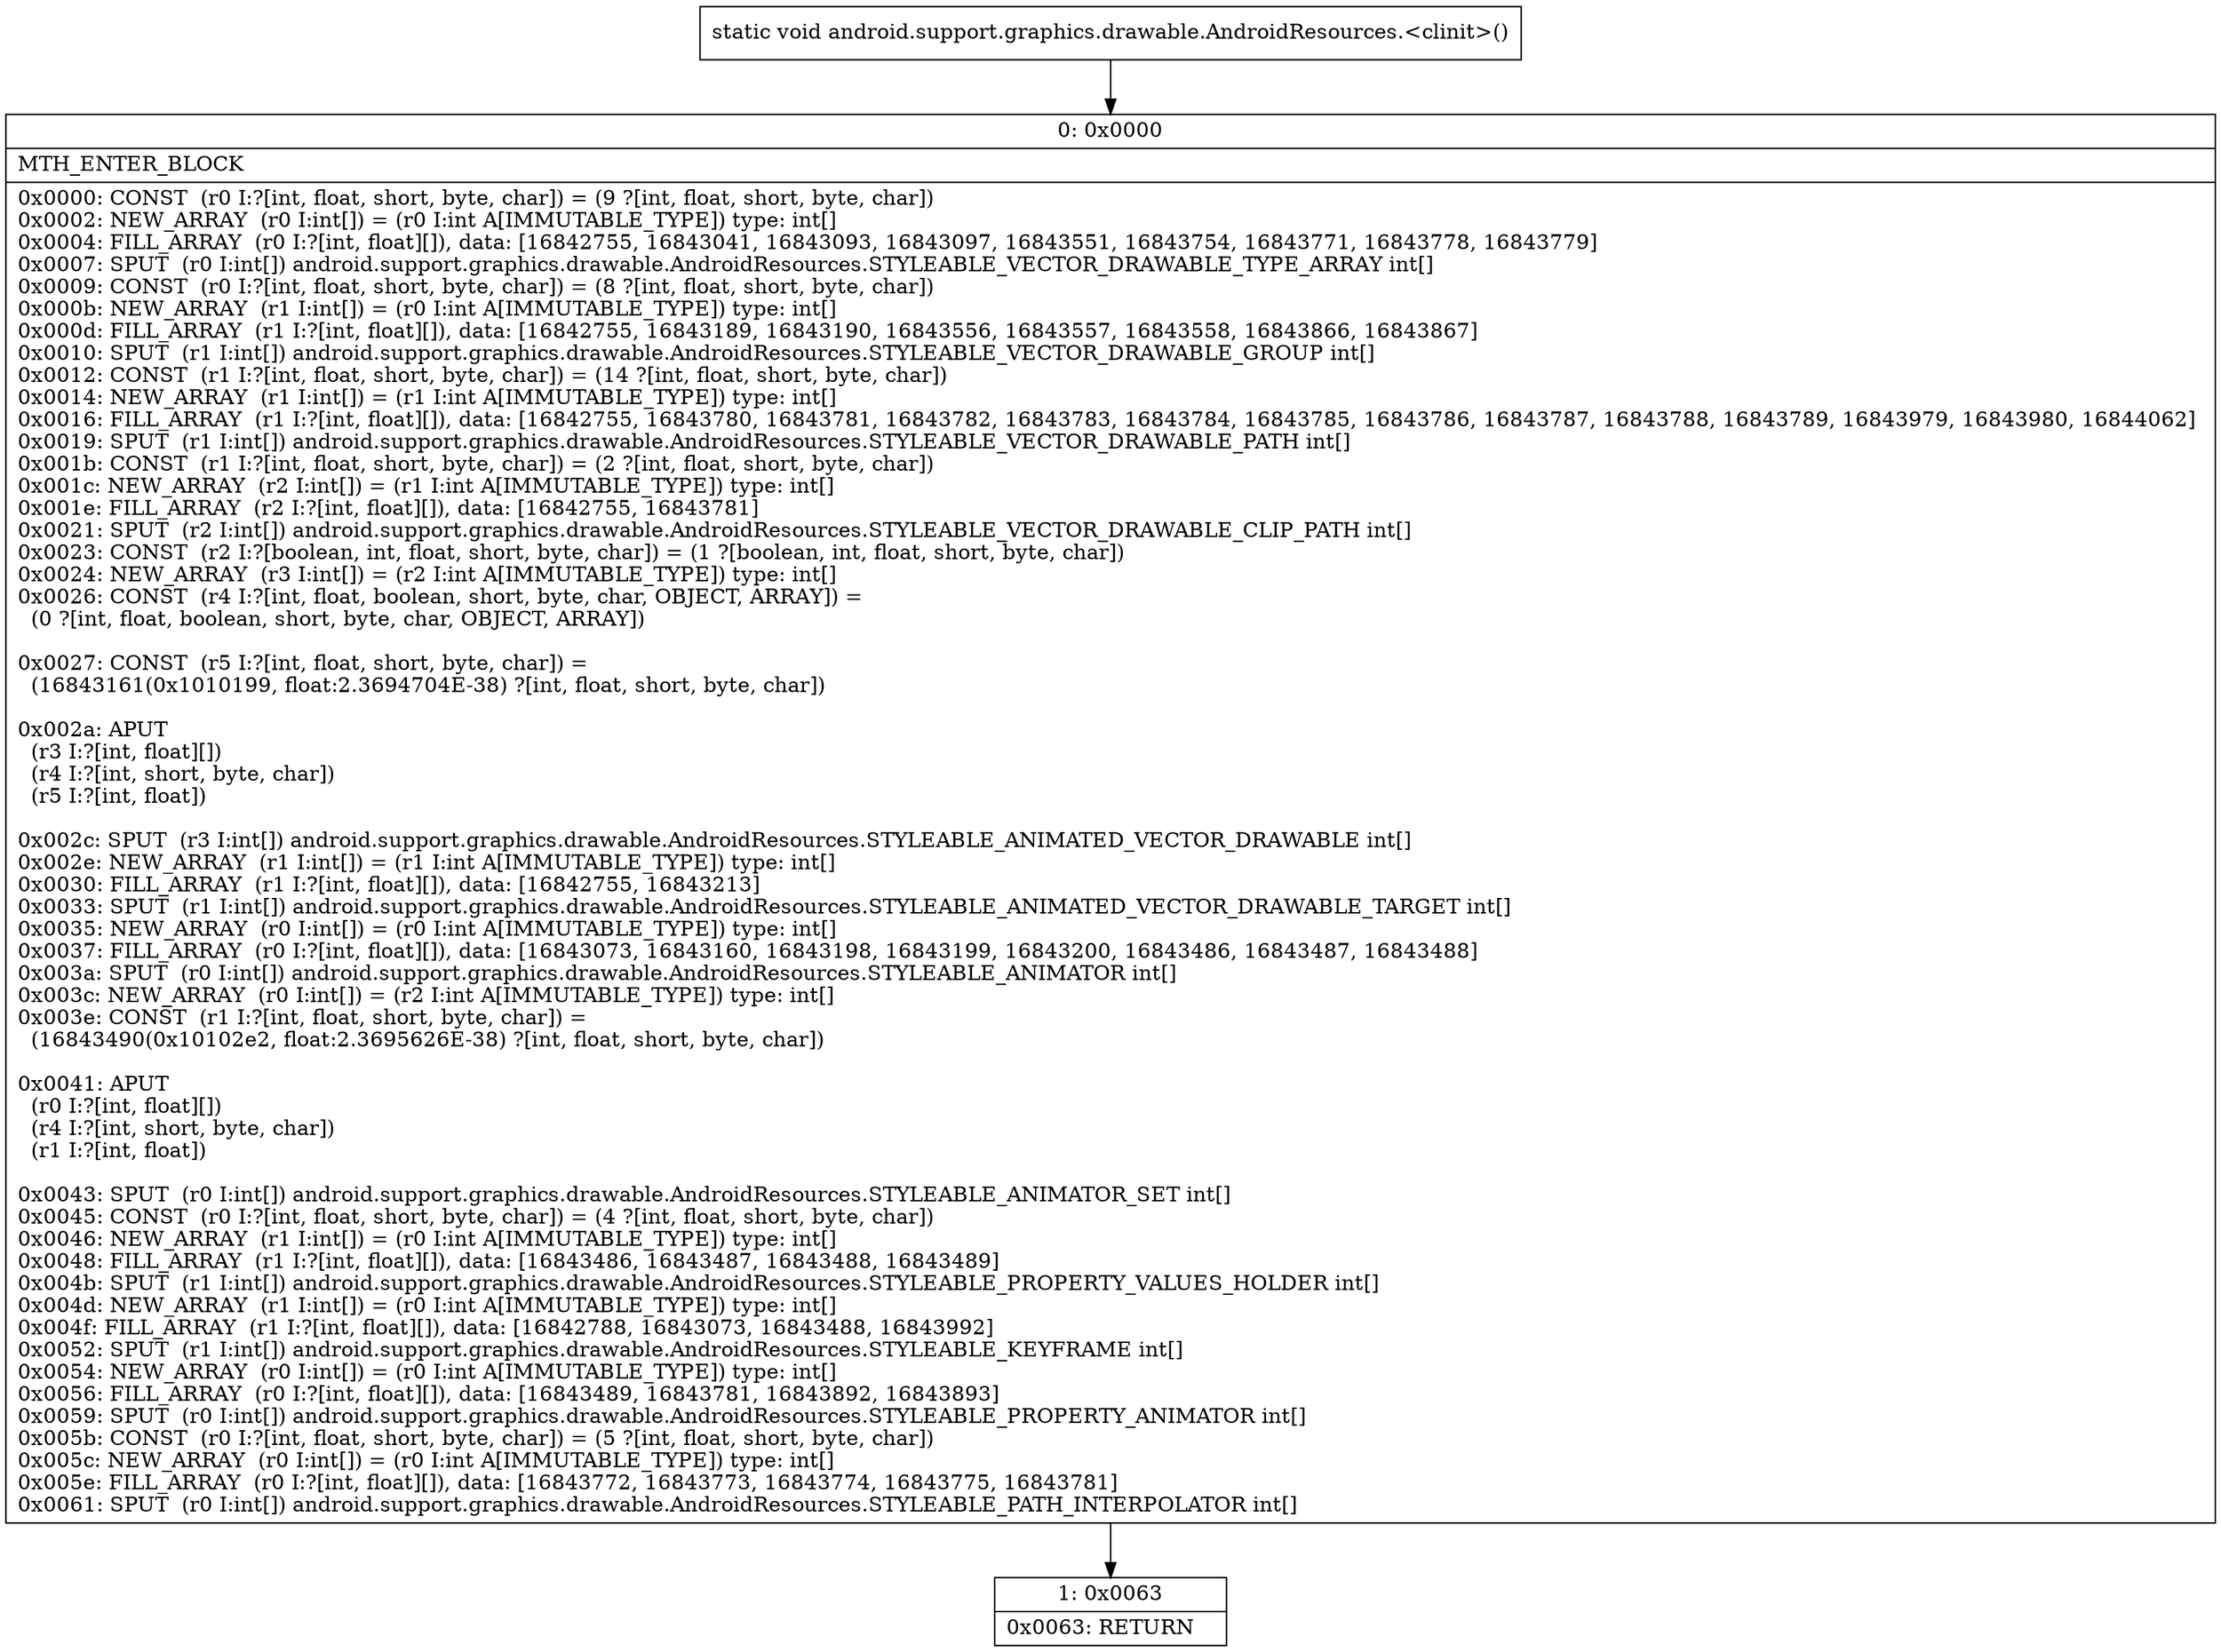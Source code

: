 digraph "CFG forandroid.support.graphics.drawable.AndroidResources.\<clinit\>()V" {
Node_0 [shape=record,label="{0\:\ 0x0000|MTH_ENTER_BLOCK\l|0x0000: CONST  (r0 I:?[int, float, short, byte, char]) = (9 ?[int, float, short, byte, char]) \l0x0002: NEW_ARRAY  (r0 I:int[]) = (r0 I:int A[IMMUTABLE_TYPE]) type: int[] \l0x0004: FILL_ARRAY  (r0 I:?[int, float][]), data: [16842755, 16843041, 16843093, 16843097, 16843551, 16843754, 16843771, 16843778, 16843779] \l0x0007: SPUT  (r0 I:int[]) android.support.graphics.drawable.AndroidResources.STYLEABLE_VECTOR_DRAWABLE_TYPE_ARRAY int[] \l0x0009: CONST  (r0 I:?[int, float, short, byte, char]) = (8 ?[int, float, short, byte, char]) \l0x000b: NEW_ARRAY  (r1 I:int[]) = (r0 I:int A[IMMUTABLE_TYPE]) type: int[] \l0x000d: FILL_ARRAY  (r1 I:?[int, float][]), data: [16842755, 16843189, 16843190, 16843556, 16843557, 16843558, 16843866, 16843867] \l0x0010: SPUT  (r1 I:int[]) android.support.graphics.drawable.AndroidResources.STYLEABLE_VECTOR_DRAWABLE_GROUP int[] \l0x0012: CONST  (r1 I:?[int, float, short, byte, char]) = (14 ?[int, float, short, byte, char]) \l0x0014: NEW_ARRAY  (r1 I:int[]) = (r1 I:int A[IMMUTABLE_TYPE]) type: int[] \l0x0016: FILL_ARRAY  (r1 I:?[int, float][]), data: [16842755, 16843780, 16843781, 16843782, 16843783, 16843784, 16843785, 16843786, 16843787, 16843788, 16843789, 16843979, 16843980, 16844062] \l0x0019: SPUT  (r1 I:int[]) android.support.graphics.drawable.AndroidResources.STYLEABLE_VECTOR_DRAWABLE_PATH int[] \l0x001b: CONST  (r1 I:?[int, float, short, byte, char]) = (2 ?[int, float, short, byte, char]) \l0x001c: NEW_ARRAY  (r2 I:int[]) = (r1 I:int A[IMMUTABLE_TYPE]) type: int[] \l0x001e: FILL_ARRAY  (r2 I:?[int, float][]), data: [16842755, 16843781] \l0x0021: SPUT  (r2 I:int[]) android.support.graphics.drawable.AndroidResources.STYLEABLE_VECTOR_DRAWABLE_CLIP_PATH int[] \l0x0023: CONST  (r2 I:?[boolean, int, float, short, byte, char]) = (1 ?[boolean, int, float, short, byte, char]) \l0x0024: NEW_ARRAY  (r3 I:int[]) = (r2 I:int A[IMMUTABLE_TYPE]) type: int[] \l0x0026: CONST  (r4 I:?[int, float, boolean, short, byte, char, OBJECT, ARRAY]) = \l  (0 ?[int, float, boolean, short, byte, char, OBJECT, ARRAY])\l \l0x0027: CONST  (r5 I:?[int, float, short, byte, char]) = \l  (16843161(0x1010199, float:2.3694704E\-38) ?[int, float, short, byte, char])\l \l0x002a: APUT  \l  (r3 I:?[int, float][])\l  (r4 I:?[int, short, byte, char])\l  (r5 I:?[int, float])\l \l0x002c: SPUT  (r3 I:int[]) android.support.graphics.drawable.AndroidResources.STYLEABLE_ANIMATED_VECTOR_DRAWABLE int[] \l0x002e: NEW_ARRAY  (r1 I:int[]) = (r1 I:int A[IMMUTABLE_TYPE]) type: int[] \l0x0030: FILL_ARRAY  (r1 I:?[int, float][]), data: [16842755, 16843213] \l0x0033: SPUT  (r1 I:int[]) android.support.graphics.drawable.AndroidResources.STYLEABLE_ANIMATED_VECTOR_DRAWABLE_TARGET int[] \l0x0035: NEW_ARRAY  (r0 I:int[]) = (r0 I:int A[IMMUTABLE_TYPE]) type: int[] \l0x0037: FILL_ARRAY  (r0 I:?[int, float][]), data: [16843073, 16843160, 16843198, 16843199, 16843200, 16843486, 16843487, 16843488] \l0x003a: SPUT  (r0 I:int[]) android.support.graphics.drawable.AndroidResources.STYLEABLE_ANIMATOR int[] \l0x003c: NEW_ARRAY  (r0 I:int[]) = (r2 I:int A[IMMUTABLE_TYPE]) type: int[] \l0x003e: CONST  (r1 I:?[int, float, short, byte, char]) = \l  (16843490(0x10102e2, float:2.3695626E\-38) ?[int, float, short, byte, char])\l \l0x0041: APUT  \l  (r0 I:?[int, float][])\l  (r4 I:?[int, short, byte, char])\l  (r1 I:?[int, float])\l \l0x0043: SPUT  (r0 I:int[]) android.support.graphics.drawable.AndroidResources.STYLEABLE_ANIMATOR_SET int[] \l0x0045: CONST  (r0 I:?[int, float, short, byte, char]) = (4 ?[int, float, short, byte, char]) \l0x0046: NEW_ARRAY  (r1 I:int[]) = (r0 I:int A[IMMUTABLE_TYPE]) type: int[] \l0x0048: FILL_ARRAY  (r1 I:?[int, float][]), data: [16843486, 16843487, 16843488, 16843489] \l0x004b: SPUT  (r1 I:int[]) android.support.graphics.drawable.AndroidResources.STYLEABLE_PROPERTY_VALUES_HOLDER int[] \l0x004d: NEW_ARRAY  (r1 I:int[]) = (r0 I:int A[IMMUTABLE_TYPE]) type: int[] \l0x004f: FILL_ARRAY  (r1 I:?[int, float][]), data: [16842788, 16843073, 16843488, 16843992] \l0x0052: SPUT  (r1 I:int[]) android.support.graphics.drawable.AndroidResources.STYLEABLE_KEYFRAME int[] \l0x0054: NEW_ARRAY  (r0 I:int[]) = (r0 I:int A[IMMUTABLE_TYPE]) type: int[] \l0x0056: FILL_ARRAY  (r0 I:?[int, float][]), data: [16843489, 16843781, 16843892, 16843893] \l0x0059: SPUT  (r0 I:int[]) android.support.graphics.drawable.AndroidResources.STYLEABLE_PROPERTY_ANIMATOR int[] \l0x005b: CONST  (r0 I:?[int, float, short, byte, char]) = (5 ?[int, float, short, byte, char]) \l0x005c: NEW_ARRAY  (r0 I:int[]) = (r0 I:int A[IMMUTABLE_TYPE]) type: int[] \l0x005e: FILL_ARRAY  (r0 I:?[int, float][]), data: [16843772, 16843773, 16843774, 16843775, 16843781] \l0x0061: SPUT  (r0 I:int[]) android.support.graphics.drawable.AndroidResources.STYLEABLE_PATH_INTERPOLATOR int[] \l}"];
Node_1 [shape=record,label="{1\:\ 0x0063|0x0063: RETURN   \l}"];
MethodNode[shape=record,label="{static void android.support.graphics.drawable.AndroidResources.\<clinit\>() }"];
MethodNode -> Node_0;
Node_0 -> Node_1;
}

